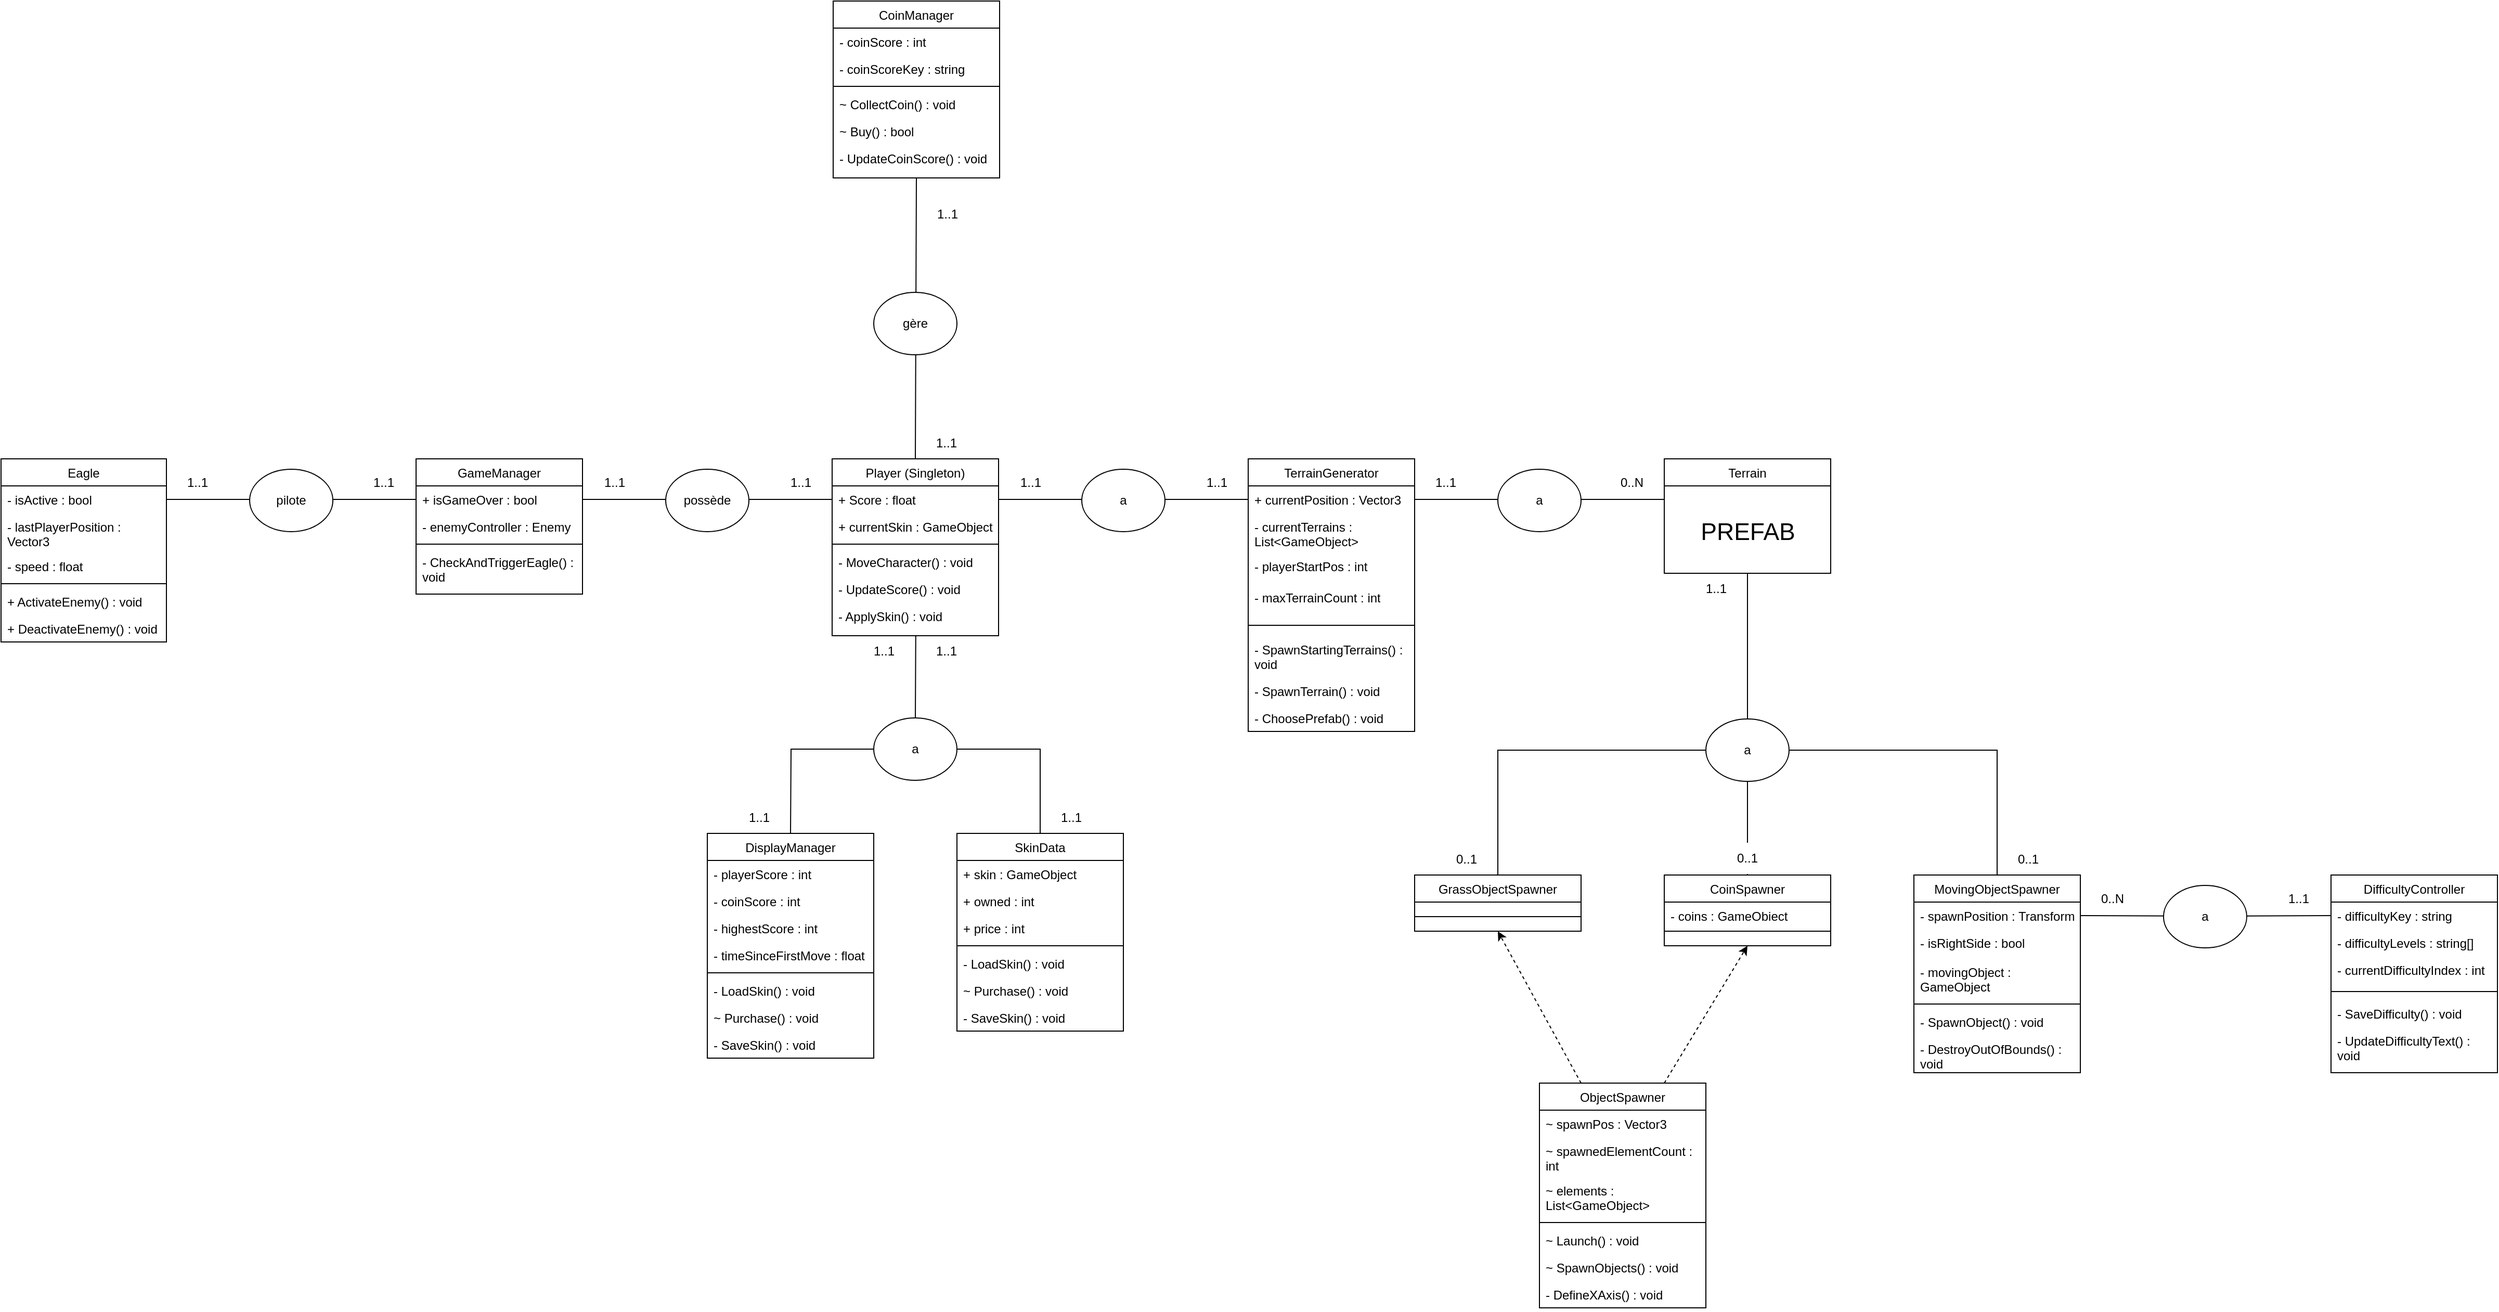 <mxfile version="22.0.3" type="device">
  <diagram id="C5RBs43oDa-KdzZeNtuy" name="Page-1">
    <mxGraphModel dx="1036" dy="1775" grid="1" gridSize="10" guides="1" tooltips="1" connect="1" arrows="1" fold="1" page="1" pageScale="1" pageWidth="827" pageHeight="1169" math="0" shadow="0">
      <root>
        <mxCell id="WIyWlLk6GJQsqaUBKTNV-0" />
        <mxCell id="WIyWlLk6GJQsqaUBKTNV-1" parent="WIyWlLk6GJQsqaUBKTNV-0" />
        <mxCell id="Nd1uS5bIHaKxC9Gl-ecE-171" value="" style="edgeStyle=orthogonalEdgeStyle;rounded=0;orthogonalLoop=1;jettySize=auto;html=1;entryX=0.5;entryY=0;entryDx=0;entryDy=0;endArrow=none;endFill=0;exitX=0.5;exitY=1;exitDx=0;exitDy=0;" parent="WIyWlLk6GJQsqaUBKTNV-1" source="Nd1uS5bIHaKxC9Gl-ecE-29" target="Nd1uS5bIHaKxC9Gl-ecE-170" edge="1">
          <mxGeometry relative="1" as="geometry">
            <mxPoint x="1920" y="640" as="targetPoint" />
            <mxPoint x="1920" y="350" as="sourcePoint" />
          </mxGeometry>
        </mxCell>
        <mxCell id="Nd1uS5bIHaKxC9Gl-ecE-157" style="rounded=0;orthogonalLoop=1;jettySize=auto;html=1;entryX=0.5;entryY=0;entryDx=0;entryDy=0;endArrow=none;endFill=0;exitX=0.5;exitY=1;exitDx=0;exitDy=0;" parent="WIyWlLk6GJQsqaUBKTNV-1" source="Nd1uS5bIHaKxC9Gl-ecE-147" target="Nd1uS5bIHaKxC9Gl-ecE-98" edge="1">
          <mxGeometry relative="1" as="geometry">
            <mxPoint x="1390" y="190" as="targetPoint" />
            <mxPoint x="1390" y="-100" as="sourcePoint" />
          </mxGeometry>
        </mxCell>
        <mxCell id="Nd1uS5bIHaKxC9Gl-ecE-155" style="edgeStyle=orthogonalEdgeStyle;rounded=0;orthogonalLoop=1;jettySize=auto;html=1;entryX=0.5;entryY=0;entryDx=0;entryDy=0;endArrow=none;endFill=0;exitX=0.5;exitY=1;exitDx=0;exitDy=0;" parent="WIyWlLk6GJQsqaUBKTNV-1" source="Nd1uS5bIHaKxC9Gl-ecE-170" target="Nd1uS5bIHaKxC9Gl-ecE-59" edge="1">
          <mxGeometry relative="1" as="geometry">
            <mxPoint x="2000" y="390" as="targetPoint" />
            <mxPoint x="1760" y="390" as="sourcePoint" />
          </mxGeometry>
        </mxCell>
        <mxCell id="Nd1uS5bIHaKxC9Gl-ecE-82" style="edgeStyle=orthogonalEdgeStyle;rounded=0;orthogonalLoop=1;jettySize=auto;html=1;exitX=1;exitY=0.5;exitDx=0;exitDy=0;endArrow=none;endFill=0;entryX=0;entryY=0.5;entryDx=0;entryDy=0;" parent="WIyWlLk6GJQsqaUBKTNV-1" target="Nd1uS5bIHaKxC9Gl-ecE-73" edge="1">
          <mxGeometry relative="1" as="geometry">
            <mxPoint x="2450" y="620" as="targetPoint" />
            <mxPoint x="2240" y="679" as="sourcePoint" />
          </mxGeometry>
        </mxCell>
        <mxCell id="Nd1uS5bIHaKxC9Gl-ecE-78" style="edgeStyle=orthogonalEdgeStyle;rounded=0;orthogonalLoop=1;jettySize=auto;html=1;entryX=0;entryY=0.5;entryDx=0;entryDy=0;endArrow=none;endFill=0;exitX=1;exitY=0.5;exitDx=0;exitDy=0;" parent="WIyWlLk6GJQsqaUBKTNV-1" source="Nd1uS5bIHaKxC9Gl-ecE-99" target="Nd1uS5bIHaKxC9Gl-ecE-20" edge="1">
          <mxGeometry relative="1" as="geometry">
            <mxPoint x="1050" y="289" as="targetPoint" />
            <mxPoint x="1210" y="280" as="sourcePoint" />
          </mxGeometry>
        </mxCell>
        <mxCell id="Nd1uS5bIHaKxC9Gl-ecE-79" style="edgeStyle=orthogonalEdgeStyle;rounded=0;orthogonalLoop=1;jettySize=auto;html=1;entryX=0;entryY=0.5;entryDx=0;entryDy=0;endArrow=none;endFill=0;exitX=1;exitY=0.5;exitDx=0;exitDy=0;" parent="WIyWlLk6GJQsqaUBKTNV-1" source="Nd1uS5bIHaKxC9Gl-ecE-20" edge="1">
          <mxGeometry relative="1" as="geometry">
            <mxPoint x="1840" y="279" as="targetPoint" />
            <mxPoint x="1620" y="300" as="sourcePoint" />
          </mxGeometry>
        </mxCell>
        <mxCell id="Nd1uS5bIHaKxC9Gl-ecE-80" style="edgeStyle=orthogonalEdgeStyle;rounded=0;orthogonalLoop=1;jettySize=auto;html=1;exitX=1;exitY=0.5;exitDx=0;exitDy=0;entryX=0;entryY=0.5;entryDx=0;entryDy=0;endArrow=none;endFill=0;" parent="WIyWlLk6GJQsqaUBKTNV-1" source="Nd1uS5bIHaKxC9Gl-ecE-1" target="G0vOfmYD0CJJuPIL_CwW-48" edge="1">
          <mxGeometry relative="1" as="geometry">
            <mxPoint x="1050" y="289" as="targetPoint" />
            <mxPoint x="810" y="289" as="sourcePoint" />
          </mxGeometry>
        </mxCell>
        <mxCell id="Nd1uS5bIHaKxC9Gl-ecE-77" style="edgeStyle=orthogonalEdgeStyle;rounded=0;orthogonalLoop=1;jettySize=auto;html=1;exitX=1;exitY=0.5;exitDx=0;exitDy=0;endArrow=none;endFill=0;entryX=0;entryY=0.5;entryDx=0;entryDy=0;" parent="WIyWlLk6GJQsqaUBKTNV-1" source="G0vOfmYD0CJJuPIL_CwW-48" target="Nd1uS5bIHaKxC9Gl-ecE-99" edge="1">
          <mxGeometry relative="1" as="geometry">
            <mxPoint x="1020" y="300" as="targetPoint" />
          </mxGeometry>
        </mxCell>
        <mxCell id="G0vOfmYD0CJJuPIL_CwW-93" value="possède" style="ellipse;whiteSpace=wrap;html=1;" parent="WIyWlLk6GJQsqaUBKTNV-1" vertex="1">
          <mxGeometry x="880" y="250" width="80" height="60" as="geometry" />
        </mxCell>
        <mxCell id="G0vOfmYD0CJJuPIL_CwW-47" value="GameManager" style="swimlane;fontStyle=0;align=center;verticalAlign=top;childLayout=stackLayout;horizontal=1;startSize=26;horizontalStack=0;resizeParent=1;resizeLast=0;collapsible=1;marginBottom=0;rounded=0;shadow=0;strokeWidth=1;" parent="WIyWlLk6GJQsqaUBKTNV-1" vertex="1">
          <mxGeometry x="640" y="240" width="160" height="130" as="geometry">
            <mxRectangle x="550" y="140" width="160" height="26" as="alternateBounds" />
          </mxGeometry>
        </mxCell>
        <mxCell id="G0vOfmYD0CJJuPIL_CwW-48" value="+ isGameOver : bool" style="text;align=left;verticalAlign=top;spacingLeft=4;spacingRight=4;overflow=hidden;rotatable=0;points=[[0,0.5],[1,0.5]];portConstraint=eastwest;" parent="G0vOfmYD0CJJuPIL_CwW-47" vertex="1">
          <mxGeometry y="26" width="160" height="26" as="geometry" />
        </mxCell>
        <mxCell id="G0vOfmYD0CJJuPIL_CwW-49" value="- enemyController : Enemy" style="text;align=left;verticalAlign=top;spacingLeft=4;spacingRight=4;overflow=hidden;rotatable=0;points=[[0,0.5],[1,0.5]];portConstraint=eastwest;rounded=0;shadow=0;html=0;" parent="G0vOfmYD0CJJuPIL_CwW-47" vertex="1">
          <mxGeometry y="52" width="160" height="26" as="geometry" />
        </mxCell>
        <mxCell id="G0vOfmYD0CJJuPIL_CwW-53" value="" style="line;html=1;strokeWidth=1;align=left;verticalAlign=middle;spacingTop=-1;spacingLeft=3;spacingRight=3;rotatable=0;labelPosition=right;points=[];portConstraint=eastwest;" parent="G0vOfmYD0CJJuPIL_CwW-47" vertex="1">
          <mxGeometry y="78" width="160" height="8" as="geometry" />
        </mxCell>
        <mxCell id="G0vOfmYD0CJJuPIL_CwW-54" value="- CheckAndTriggerEagle() : void" style="text;align=left;verticalAlign=top;spacingLeft=4;spacingRight=4;overflow=hidden;rotatable=0;points=[[0,0.5],[1,0.5]];portConstraint=eastwest;whiteSpace=wrap;" parent="G0vOfmYD0CJJuPIL_CwW-47" vertex="1">
          <mxGeometry y="86" width="160" height="44" as="geometry" />
        </mxCell>
        <mxCell id="zkfFHV4jXpPFQw0GAbJ--0" value="SkinData" style="swimlane;fontStyle=0;align=center;verticalAlign=top;childLayout=stackLayout;horizontal=1;startSize=26;horizontalStack=0;resizeParent=1;resizeLast=0;collapsible=1;marginBottom=0;rounded=0;shadow=0;strokeWidth=1;" parent="WIyWlLk6GJQsqaUBKTNV-1" vertex="1">
          <mxGeometry x="1160" y="600" width="160" height="190" as="geometry">
            <mxRectangle x="230" y="140" width="160" height="26" as="alternateBounds" />
          </mxGeometry>
        </mxCell>
        <mxCell id="zkfFHV4jXpPFQw0GAbJ--2" value="+ skin : GameObject" style="text;align=left;verticalAlign=top;spacingLeft=4;spacingRight=4;overflow=hidden;rotatable=0;points=[[0,0.5],[1,0.5]];portConstraint=eastwest;rounded=0;shadow=0;html=0;" parent="zkfFHV4jXpPFQw0GAbJ--0" vertex="1">
          <mxGeometry y="26" width="160" height="26" as="geometry" />
        </mxCell>
        <mxCell id="zkfFHV4jXpPFQw0GAbJ--1" value="+ owned : int" style="text;align=left;verticalAlign=top;spacingLeft=4;spacingRight=4;overflow=hidden;rotatable=0;points=[[0,0.5],[1,0.5]];portConstraint=eastwest;" parent="zkfFHV4jXpPFQw0GAbJ--0" vertex="1">
          <mxGeometry y="52" width="160" height="26" as="geometry" />
        </mxCell>
        <mxCell id="Nd1uS5bIHaKxC9Gl-ecE-142" value="+ price : int" style="text;align=left;verticalAlign=top;spacingLeft=4;spacingRight=4;overflow=hidden;rotatable=0;points=[[0,0.5],[1,0.5]];portConstraint=eastwest;" parent="zkfFHV4jXpPFQw0GAbJ--0" vertex="1">
          <mxGeometry y="78" width="160" height="26" as="geometry" />
        </mxCell>
        <mxCell id="zkfFHV4jXpPFQw0GAbJ--4" value="" style="line;html=1;strokeWidth=1;align=left;verticalAlign=middle;spacingTop=-1;spacingLeft=3;spacingRight=3;rotatable=0;labelPosition=right;points=[];portConstraint=eastwest;" parent="zkfFHV4jXpPFQw0GAbJ--0" vertex="1">
          <mxGeometry y="104" width="160" height="8" as="geometry" />
        </mxCell>
        <mxCell id="Nd1uS5bIHaKxC9Gl-ecE-143" value="- LoadSkin() : void" style="text;align=left;verticalAlign=top;spacingLeft=4;spacingRight=4;overflow=hidden;rotatable=0;points=[[0,0.5],[1,0.5]];portConstraint=eastwest;" parent="zkfFHV4jXpPFQw0GAbJ--0" vertex="1">
          <mxGeometry y="112" width="160" height="26" as="geometry" />
        </mxCell>
        <mxCell id="Nd1uS5bIHaKxC9Gl-ecE-144" value="~ Purchase() : void" style="text;align=left;verticalAlign=top;spacingLeft=4;spacingRight=4;overflow=hidden;rotatable=0;points=[[0,0.5],[1,0.5]];portConstraint=eastwest;" parent="zkfFHV4jXpPFQw0GAbJ--0" vertex="1">
          <mxGeometry y="138" width="160" height="26" as="geometry" />
        </mxCell>
        <mxCell id="Nd1uS5bIHaKxC9Gl-ecE-146" value="- SaveSkin() : void" style="text;align=left;verticalAlign=top;spacingLeft=4;spacingRight=4;overflow=hidden;rotatable=0;points=[[0,0.5],[1,0.5]];portConstraint=eastwest;" parent="zkfFHV4jXpPFQw0GAbJ--0" vertex="1">
          <mxGeometry y="164" width="160" height="26" as="geometry" />
        </mxCell>
        <mxCell id="Nd1uS5bIHaKxC9Gl-ecE-0" value="Eagle" style="swimlane;fontStyle=0;align=center;verticalAlign=top;childLayout=stackLayout;horizontal=1;startSize=26;horizontalStack=0;resizeParent=1;resizeLast=0;collapsible=1;marginBottom=0;rounded=0;shadow=0;strokeWidth=1;" parent="WIyWlLk6GJQsqaUBKTNV-1" vertex="1">
          <mxGeometry x="241" y="240" width="159" height="176" as="geometry">
            <mxRectangle x="550" y="140" width="160" height="26" as="alternateBounds" />
          </mxGeometry>
        </mxCell>
        <mxCell id="Nd1uS5bIHaKxC9Gl-ecE-1" value="- isActive : bool" style="text;align=left;verticalAlign=top;spacingLeft=4;spacingRight=4;overflow=hidden;rotatable=0;points=[[0,0.5],[1,0.5]];portConstraint=eastwest;" parent="Nd1uS5bIHaKxC9Gl-ecE-0" vertex="1">
          <mxGeometry y="26" width="159" height="26" as="geometry" />
        </mxCell>
        <mxCell id="Nd1uS5bIHaKxC9Gl-ecE-111" value="- lastPlayerPosition : Vector3" style="text;align=left;verticalAlign=top;spacingLeft=4;spacingRight=4;overflow=hidden;rotatable=0;points=[[0,0.5],[1,0.5]];portConstraint=eastwest;whiteSpace=wrap;" parent="Nd1uS5bIHaKxC9Gl-ecE-0" vertex="1">
          <mxGeometry y="52" width="159" height="38" as="geometry" />
        </mxCell>
        <mxCell id="Nd1uS5bIHaKxC9Gl-ecE-2" value="- speed : float" style="text;align=left;verticalAlign=top;spacingLeft=4;spacingRight=4;overflow=hidden;rotatable=0;points=[[0,0.5],[1,0.5]];portConstraint=eastwest;rounded=0;shadow=0;html=0;" parent="Nd1uS5bIHaKxC9Gl-ecE-0" vertex="1">
          <mxGeometry y="90" width="159" height="26" as="geometry" />
        </mxCell>
        <mxCell id="Nd1uS5bIHaKxC9Gl-ecE-3" value="" style="line;html=1;strokeWidth=1;align=left;verticalAlign=middle;spacingTop=-1;spacingLeft=3;spacingRight=3;rotatable=0;labelPosition=right;points=[];portConstraint=eastwest;" parent="Nd1uS5bIHaKxC9Gl-ecE-0" vertex="1">
          <mxGeometry y="116" width="159" height="8" as="geometry" />
        </mxCell>
        <mxCell id="Nd1uS5bIHaKxC9Gl-ecE-109" value="+ ActivateEnemy() : void" style="text;align=left;verticalAlign=top;spacingLeft=4;spacingRight=4;overflow=hidden;rotatable=0;points=[[0,0.5],[1,0.5]];portConstraint=eastwest;" parent="Nd1uS5bIHaKxC9Gl-ecE-0" vertex="1">
          <mxGeometry y="124" width="159" height="26" as="geometry" />
        </mxCell>
        <mxCell id="Nd1uS5bIHaKxC9Gl-ecE-110" value="+ DeactivateEnemy() : void" style="text;align=left;verticalAlign=top;spacingLeft=4;spacingRight=4;overflow=hidden;rotatable=0;points=[[0,0.5],[1,0.5]];portConstraint=eastwest;" parent="Nd1uS5bIHaKxC9Gl-ecE-0" vertex="1">
          <mxGeometry y="150" width="159" height="26" as="geometry" />
        </mxCell>
        <mxCell id="Nd1uS5bIHaKxC9Gl-ecE-17" value="pilote" style="ellipse;whiteSpace=wrap;html=1;" parent="WIyWlLk6GJQsqaUBKTNV-1" vertex="1">
          <mxGeometry x="480" y="250" width="80" height="60" as="geometry" />
        </mxCell>
        <mxCell id="Nd1uS5bIHaKxC9Gl-ecE-18" value="a" style="ellipse;whiteSpace=wrap;html=1;" parent="WIyWlLk6GJQsqaUBKTNV-1" vertex="1">
          <mxGeometry x="1280" y="250" width="80" height="60" as="geometry" />
        </mxCell>
        <mxCell id="Nd1uS5bIHaKxC9Gl-ecE-19" value="TerrainGenerator" style="swimlane;fontStyle=0;align=center;verticalAlign=top;childLayout=stackLayout;horizontal=1;startSize=26;horizontalStack=0;resizeParent=1;resizeLast=0;collapsible=1;marginBottom=0;rounded=0;shadow=0;strokeWidth=1;" parent="WIyWlLk6GJQsqaUBKTNV-1" vertex="1">
          <mxGeometry x="1440" y="240" width="160" height="262" as="geometry">
            <mxRectangle x="340" y="380" width="170" height="26" as="alternateBounds" />
          </mxGeometry>
        </mxCell>
        <mxCell id="Nd1uS5bIHaKxC9Gl-ecE-20" value="+ currentPosition : Vector3" style="text;align=left;verticalAlign=top;spacingLeft=4;spacingRight=4;overflow=hidden;rotatable=0;points=[[0,0.5],[1,0.5]];portConstraint=eastwest;" parent="Nd1uS5bIHaKxC9Gl-ecE-19" vertex="1">
          <mxGeometry y="26" width="160" height="26" as="geometry" />
        </mxCell>
        <mxCell id="Nd1uS5bIHaKxC9Gl-ecE-112" value="- currentTerrains : List&lt;GameObject&gt;" style="text;align=left;verticalAlign=top;spacingLeft=4;spacingRight=4;overflow=hidden;rotatable=0;points=[[0,0.5],[1,0.5]];portConstraint=eastwest;whiteSpace=wrap;" parent="Nd1uS5bIHaKxC9Gl-ecE-19" vertex="1">
          <mxGeometry y="52" width="160" height="38" as="geometry" />
        </mxCell>
        <mxCell id="Nd1uS5bIHaKxC9Gl-ecE-116" value="- playerStartPos : int" style="text;align=left;verticalAlign=top;spacingLeft=4;spacingRight=4;overflow=hidden;rotatable=0;points=[[0,0.5],[1,0.5]];portConstraint=eastwest;whiteSpace=wrap;" parent="Nd1uS5bIHaKxC9Gl-ecE-19" vertex="1">
          <mxGeometry y="90" width="160" height="30" as="geometry" />
        </mxCell>
        <mxCell id="Nd1uS5bIHaKxC9Gl-ecE-117" value="- maxTerrainCount : int" style="text;align=left;verticalAlign=top;spacingLeft=4;spacingRight=4;overflow=hidden;rotatable=0;points=[[0,0.5],[1,0.5]];portConstraint=eastwest;whiteSpace=wrap;" parent="Nd1uS5bIHaKxC9Gl-ecE-19" vertex="1">
          <mxGeometry y="120" width="160" height="30" as="geometry" />
        </mxCell>
        <mxCell id="Nd1uS5bIHaKxC9Gl-ecE-21" value="" style="line;html=1;strokeWidth=1;align=left;verticalAlign=middle;spacingTop=-1;spacingLeft=3;spacingRight=3;rotatable=0;labelPosition=right;points=[];portConstraint=eastwest;" parent="Nd1uS5bIHaKxC9Gl-ecE-19" vertex="1">
          <mxGeometry y="150" width="160" height="20" as="geometry" />
        </mxCell>
        <mxCell id="Nd1uS5bIHaKxC9Gl-ecE-115" value="- SpawnStartingTerrains() : void" style="text;align=left;verticalAlign=top;spacingLeft=4;spacingRight=4;overflow=hidden;rotatable=0;points=[[0,0.5],[1,0.5]];portConstraint=eastwest;whiteSpace=wrap;" parent="Nd1uS5bIHaKxC9Gl-ecE-19" vertex="1">
          <mxGeometry y="170" width="160" height="40" as="geometry" />
        </mxCell>
        <mxCell id="Nd1uS5bIHaKxC9Gl-ecE-118" value="- SpawnTerrain() : void" style="text;align=left;verticalAlign=top;spacingLeft=4;spacingRight=4;overflow=hidden;rotatable=0;points=[[0,0.5],[1,0.5]];portConstraint=eastwest;" parent="Nd1uS5bIHaKxC9Gl-ecE-19" vertex="1">
          <mxGeometry y="210" width="160" height="26" as="geometry" />
        </mxCell>
        <mxCell id="Nd1uS5bIHaKxC9Gl-ecE-119" value="- ChoosePrefab() : void" style="text;align=left;verticalAlign=top;spacingLeft=4;spacingRight=4;overflow=hidden;rotatable=0;points=[[0,0.5],[1,0.5]];portConstraint=eastwest;" parent="Nd1uS5bIHaKxC9Gl-ecE-19" vertex="1">
          <mxGeometry y="236" width="160" height="26" as="geometry" />
        </mxCell>
        <mxCell id="Nd1uS5bIHaKxC9Gl-ecE-23" value="a" style="ellipse;whiteSpace=wrap;html=1;" parent="WIyWlLk6GJQsqaUBKTNV-1" vertex="1">
          <mxGeometry x="1680" y="250" width="80" height="60" as="geometry" />
        </mxCell>
        <mxCell id="Nd1uS5bIHaKxC9Gl-ecE-28" value="a" style="ellipse;whiteSpace=wrap;html=1;" parent="WIyWlLk6GJQsqaUBKTNV-1" vertex="1">
          <mxGeometry x="1080" y="489" width="80" height="60" as="geometry" />
        </mxCell>
        <mxCell id="Nd1uS5bIHaKxC9Gl-ecE-29" value="Terrain" style="swimlane;fontStyle=0;align=center;verticalAlign=top;childLayout=stackLayout;horizontal=1;startSize=26;horizontalStack=0;resizeParent=1;resizeLast=0;collapsible=1;marginBottom=0;rounded=0;shadow=0;strokeWidth=1;" parent="WIyWlLk6GJQsqaUBKTNV-1" vertex="1">
          <mxGeometry x="1840" y="240" width="160" height="110" as="geometry">
            <mxRectangle x="340" y="380" width="170" height="26" as="alternateBounds" />
          </mxGeometry>
        </mxCell>
        <mxCell id="Nd1uS5bIHaKxC9Gl-ecE-51" value="GrassObjectSpawner" style="swimlane;fontStyle=0;align=center;verticalAlign=top;childLayout=stackLayout;horizontal=1;startSize=26;horizontalStack=0;resizeParent=1;resizeLast=0;collapsible=1;marginBottom=0;rounded=0;shadow=0;strokeWidth=1;" parent="WIyWlLk6GJQsqaUBKTNV-1" vertex="1">
          <mxGeometry x="1600" y="640" width="160" height="54" as="geometry">
            <mxRectangle x="340" y="380" width="170" height="26" as="alternateBounds" />
          </mxGeometry>
        </mxCell>
        <mxCell id="Nd1uS5bIHaKxC9Gl-ecE-53" value="" style="line;html=1;strokeWidth=1;align=left;verticalAlign=middle;spacingTop=-1;spacingLeft=3;spacingRight=3;rotatable=0;labelPosition=right;points=[];portConstraint=eastwest;" parent="Nd1uS5bIHaKxC9Gl-ecE-51" vertex="1">
          <mxGeometry y="26" width="160" height="28" as="geometry" />
        </mxCell>
        <mxCell id="Nd1uS5bIHaKxC9Gl-ecE-59" value="CoinSpawner" style="swimlane;fontStyle=0;align=center;verticalAlign=top;childLayout=stackLayout;horizontal=1;startSize=26;horizontalStack=0;resizeParent=1;resizeLast=0;collapsible=1;marginBottom=0;rounded=0;shadow=0;strokeWidth=1;" parent="WIyWlLk6GJQsqaUBKTNV-1" vertex="1">
          <mxGeometry x="1840" y="640" width="160" height="68" as="geometry">
            <mxRectangle x="340" y="380" width="170" height="26" as="alternateBounds" />
          </mxGeometry>
        </mxCell>
        <mxCell id="Nd1uS5bIHaKxC9Gl-ecE-60" value="- coins : GameObject" style="text;align=left;verticalAlign=top;spacingLeft=4;spacingRight=4;overflow=hidden;rotatable=0;points=[[0,0.5],[1,0.5]];portConstraint=eastwest;" parent="Nd1uS5bIHaKxC9Gl-ecE-59" vertex="1">
          <mxGeometry y="26" width="160" height="14" as="geometry" />
        </mxCell>
        <mxCell id="Nd1uS5bIHaKxC9Gl-ecE-61" value="" style="line;html=1;strokeWidth=1;align=left;verticalAlign=middle;spacingTop=-1;spacingLeft=3;spacingRight=3;rotatable=0;labelPosition=right;points=[];portConstraint=eastwest;" parent="Nd1uS5bIHaKxC9Gl-ecE-59" vertex="1">
          <mxGeometry y="40" width="160" height="28" as="geometry" />
        </mxCell>
        <mxCell id="Nd1uS5bIHaKxC9Gl-ecE-63" value="a" style="ellipse;whiteSpace=wrap;html=1;" parent="WIyWlLk6GJQsqaUBKTNV-1" vertex="1">
          <mxGeometry x="1880" y="490" width="80" height="60" as="geometry" />
        </mxCell>
        <mxCell id="Nd1uS5bIHaKxC9Gl-ecE-96" style="rounded=0;orthogonalLoop=1;jettySize=auto;html=1;exitX=0.25;exitY=0;exitDx=0;exitDy=0;entryX=0.5;entryY=1;entryDx=0;entryDy=0;dashed=1;" parent="WIyWlLk6GJQsqaUBKTNV-1" target="Nd1uS5bIHaKxC9Gl-ecE-51" edge="1">
          <mxGeometry relative="1" as="geometry">
            <mxPoint x="1680.32" y="724.45" as="targetPoint" />
            <mxPoint x="1760" y="840" as="sourcePoint" />
          </mxGeometry>
        </mxCell>
        <mxCell id="Nd1uS5bIHaKxC9Gl-ecE-72" value="DifficultyController" style="swimlane;fontStyle=0;align=center;verticalAlign=top;childLayout=stackLayout;horizontal=1;startSize=26;horizontalStack=0;resizeParent=1;resizeLast=0;collapsible=1;marginBottom=0;rounded=0;shadow=0;strokeWidth=1;" parent="WIyWlLk6GJQsqaUBKTNV-1" vertex="1">
          <mxGeometry x="2481" y="640" width="160" height="190" as="geometry">
            <mxRectangle x="340" y="380" width="170" height="26" as="alternateBounds" />
          </mxGeometry>
        </mxCell>
        <mxCell id="Nd1uS5bIHaKxC9Gl-ecE-73" value="- difficultyKey : string" style="text;align=left;verticalAlign=top;spacingLeft=4;spacingRight=4;overflow=hidden;rotatable=0;points=[[0,0.5],[1,0.5]];portConstraint=eastwest;" parent="Nd1uS5bIHaKxC9Gl-ecE-72" vertex="1">
          <mxGeometry y="26" width="160" height="26" as="geometry" />
        </mxCell>
        <mxCell id="Nd1uS5bIHaKxC9Gl-ecE-138" value="- difficultyLevels : string[]" style="text;align=left;verticalAlign=top;spacingLeft=4;spacingRight=4;overflow=hidden;rotatable=0;points=[[0,0.5],[1,0.5]];portConstraint=eastwest;" parent="Nd1uS5bIHaKxC9Gl-ecE-72" vertex="1">
          <mxGeometry y="52" width="160" height="26" as="geometry" />
        </mxCell>
        <mxCell id="Nd1uS5bIHaKxC9Gl-ecE-139" value="- currentDifficultyIndex : int" style="text;align=left;verticalAlign=top;spacingLeft=4;spacingRight=4;overflow=hidden;rotatable=0;points=[[0,0.5],[1,0.5]];portConstraint=eastwest;" parent="Nd1uS5bIHaKxC9Gl-ecE-72" vertex="1">
          <mxGeometry y="78" width="160" height="26" as="geometry" />
        </mxCell>
        <mxCell id="Nd1uS5bIHaKxC9Gl-ecE-74" value="" style="line;html=1;strokeWidth=1;align=left;verticalAlign=middle;spacingTop=-1;spacingLeft=3;spacingRight=3;rotatable=0;labelPosition=right;points=[];portConstraint=eastwest;" parent="Nd1uS5bIHaKxC9Gl-ecE-72" vertex="1">
          <mxGeometry y="104" width="160" height="16" as="geometry" />
        </mxCell>
        <mxCell id="Nd1uS5bIHaKxC9Gl-ecE-140" value="- SaveDifficulty() : void" style="text;align=left;verticalAlign=top;spacingLeft=4;spacingRight=4;overflow=hidden;rotatable=0;points=[[0,0.5],[1,0.5]];portConstraint=eastwest;" parent="Nd1uS5bIHaKxC9Gl-ecE-72" vertex="1">
          <mxGeometry y="120" width="160" height="26" as="geometry" />
        </mxCell>
        <mxCell id="Nd1uS5bIHaKxC9Gl-ecE-141" value="- UpdateDifficultyText() : void" style="text;align=left;verticalAlign=top;spacingLeft=4;spacingRight=4;overflow=hidden;rotatable=0;points=[[0,0.5],[1,0.5]];portConstraint=eastwest;whiteSpace=wrap;" parent="Nd1uS5bIHaKxC9Gl-ecE-72" vertex="1">
          <mxGeometry y="146" width="160" height="32" as="geometry" />
        </mxCell>
        <mxCell id="Nd1uS5bIHaKxC9Gl-ecE-76" value="a" style="ellipse;whiteSpace=wrap;html=1;" parent="WIyWlLk6GJQsqaUBKTNV-1" vertex="1">
          <mxGeometry x="2320" y="650" width="80" height="60" as="geometry" />
        </mxCell>
        <mxCell id="Nd1uS5bIHaKxC9Gl-ecE-84" value="1..1" style="text;html=1;strokeColor=none;fillColor=none;align=center;verticalAlign=middle;whiteSpace=wrap;rounded=0;" parent="WIyWlLk6GJQsqaUBKTNV-1" vertex="1">
          <mxGeometry x="579" y="248" width="60" height="30" as="geometry" />
        </mxCell>
        <mxCell id="Nd1uS5bIHaKxC9Gl-ecE-85" value="1..1" style="text;html=1;strokeColor=none;fillColor=none;align=center;verticalAlign=middle;whiteSpace=wrap;rounded=0;" parent="WIyWlLk6GJQsqaUBKTNV-1" vertex="1">
          <mxGeometry x="400" y="248" width="60" height="30" as="geometry" />
        </mxCell>
        <mxCell id="Nd1uS5bIHaKxC9Gl-ecE-86" value="" style="group" parent="WIyWlLk6GJQsqaUBKTNV-1" vertex="1" connectable="0">
          <mxGeometry x="801" y="248" width="239" height="30" as="geometry" />
        </mxCell>
        <mxCell id="G0vOfmYD0CJJuPIL_CwW-114" value="1..1" style="text;html=1;strokeColor=none;fillColor=none;align=center;verticalAlign=middle;whiteSpace=wrap;rounded=0;" parent="Nd1uS5bIHaKxC9Gl-ecE-86" vertex="1">
          <mxGeometry x="179" width="60" height="30" as="geometry" />
        </mxCell>
        <mxCell id="Nd1uS5bIHaKxC9Gl-ecE-83" value="1..1" style="text;html=1;strokeColor=none;fillColor=none;align=center;verticalAlign=middle;whiteSpace=wrap;rounded=0;" parent="Nd1uS5bIHaKxC9Gl-ecE-86" vertex="1">
          <mxGeometry width="60" height="30" as="geometry" />
        </mxCell>
        <mxCell id="Nd1uS5bIHaKxC9Gl-ecE-90" value="" style="group" parent="WIyWlLk6GJQsqaUBKTNV-1" vertex="1" connectable="0">
          <mxGeometry x="1201" y="248" width="239" height="30" as="geometry" />
        </mxCell>
        <mxCell id="Nd1uS5bIHaKxC9Gl-ecE-91" value="1..1" style="text;html=1;strokeColor=none;fillColor=none;align=center;verticalAlign=middle;whiteSpace=wrap;rounded=0;" parent="Nd1uS5bIHaKxC9Gl-ecE-90" vertex="1">
          <mxGeometry x="179" width="60" height="30" as="geometry" />
        </mxCell>
        <mxCell id="Nd1uS5bIHaKxC9Gl-ecE-92" value="1..1" style="text;html=1;strokeColor=none;fillColor=none;align=center;verticalAlign=middle;whiteSpace=wrap;rounded=0;" parent="Nd1uS5bIHaKxC9Gl-ecE-90" vertex="1">
          <mxGeometry width="60" height="30" as="geometry" />
        </mxCell>
        <mxCell id="Nd1uS5bIHaKxC9Gl-ecE-97" style="rounded=0;orthogonalLoop=1;jettySize=auto;html=1;exitX=0.75;exitY=0;exitDx=0;exitDy=0;entryX=0.5;entryY=1;entryDx=0;entryDy=0;dashed=1;" parent="WIyWlLk6GJQsqaUBKTNV-1" target="Nd1uS5bIHaKxC9Gl-ecE-59" edge="1">
          <mxGeometry relative="1" as="geometry">
            <mxPoint x="1920.32" y="737.97" as="targetPoint" />
            <mxPoint x="1840" y="840" as="sourcePoint" />
          </mxGeometry>
        </mxCell>
        <mxCell id="Nd1uS5bIHaKxC9Gl-ecE-98" value="Player (Singleton)" style="swimlane;fontStyle=0;align=center;verticalAlign=top;childLayout=stackLayout;horizontal=1;startSize=26;horizontalStack=0;resizeParent=1;resizeLast=0;collapsible=1;marginBottom=0;rounded=0;shadow=0;strokeWidth=1;" parent="WIyWlLk6GJQsqaUBKTNV-1" vertex="1">
          <mxGeometry x="1040" y="240" width="160" height="170" as="geometry">
            <mxRectangle x="550" y="140" width="160" height="26" as="alternateBounds" />
          </mxGeometry>
        </mxCell>
        <mxCell id="Nd1uS5bIHaKxC9Gl-ecE-99" value="+ Score : float" style="text;align=left;verticalAlign=top;spacingLeft=4;spacingRight=4;overflow=hidden;rotatable=0;points=[[0,0.5],[1,0.5]];portConstraint=eastwest;" parent="Nd1uS5bIHaKxC9Gl-ecE-98" vertex="1">
          <mxGeometry y="26" width="160" height="26" as="geometry" />
        </mxCell>
        <mxCell id="Nd1uS5bIHaKxC9Gl-ecE-100" value="+ currentSkin : GameObject" style="text;align=left;verticalAlign=top;spacingLeft=4;spacingRight=4;overflow=hidden;rotatable=0;points=[[0,0.5],[1,0.5]];portConstraint=eastwest;rounded=0;shadow=0;html=0;" parent="Nd1uS5bIHaKxC9Gl-ecE-98" vertex="1">
          <mxGeometry y="52" width="160" height="26" as="geometry" />
        </mxCell>
        <mxCell id="Nd1uS5bIHaKxC9Gl-ecE-102" value="" style="line;html=1;strokeWidth=1;align=left;verticalAlign=middle;spacingTop=-1;spacingLeft=3;spacingRight=3;rotatable=0;labelPosition=right;points=[];portConstraint=eastwest;" parent="Nd1uS5bIHaKxC9Gl-ecE-98" vertex="1">
          <mxGeometry y="78" width="160" height="8" as="geometry" />
        </mxCell>
        <mxCell id="Nd1uS5bIHaKxC9Gl-ecE-103" value="- MoveCharacter() : void" style="text;align=left;verticalAlign=top;spacingLeft=4;spacingRight=4;overflow=hidden;rotatable=0;points=[[0,0.5],[1,0.5]];portConstraint=eastwest;" parent="Nd1uS5bIHaKxC9Gl-ecE-98" vertex="1">
          <mxGeometry y="86" width="160" height="26" as="geometry" />
        </mxCell>
        <mxCell id="Nd1uS5bIHaKxC9Gl-ecE-104" value="- UpdateScore() : void" style="text;align=left;verticalAlign=top;spacingLeft=4;spacingRight=4;overflow=hidden;rotatable=0;points=[[0,0.5],[1,0.5]];portConstraint=eastwest;" parent="Nd1uS5bIHaKxC9Gl-ecE-98" vertex="1">
          <mxGeometry y="112" width="160" height="26" as="geometry" />
        </mxCell>
        <mxCell id="Nd1uS5bIHaKxC9Gl-ecE-105" value="- ApplySkin() : void" style="text;align=left;verticalAlign=top;spacingLeft=4;spacingRight=4;overflow=hidden;rotatable=0;points=[[0,0.5],[1,0.5]];portConstraint=eastwest;" parent="Nd1uS5bIHaKxC9Gl-ecE-98" vertex="1">
          <mxGeometry y="138" width="160" height="26" as="geometry" />
        </mxCell>
        <mxCell id="Nd1uS5bIHaKxC9Gl-ecE-120" value="PREFAB" style="text;html=1;align=center;verticalAlign=middle;resizable=0;points=[];autosize=1;strokeColor=none;fillColor=none;fontSize=23;" parent="WIyWlLk6GJQsqaUBKTNV-1" vertex="1">
          <mxGeometry x="1865" y="290" width="110" height="40" as="geometry" />
        </mxCell>
        <mxCell id="Nd1uS5bIHaKxC9Gl-ecE-122" value="ObjectSpawner" style="swimlane;fontStyle=0;align=center;verticalAlign=top;childLayout=stackLayout;horizontal=1;startSize=26;horizontalStack=0;resizeParent=1;resizeLast=0;collapsible=1;marginBottom=0;rounded=0;shadow=0;strokeWidth=1;" parent="WIyWlLk6GJQsqaUBKTNV-1" vertex="1">
          <mxGeometry x="1720" y="840" width="160" height="216" as="geometry">
            <mxRectangle x="550" y="140" width="160" height="26" as="alternateBounds" />
          </mxGeometry>
        </mxCell>
        <mxCell id="Nd1uS5bIHaKxC9Gl-ecE-123" value="~ spawnPos : Vector3" style="text;align=left;verticalAlign=top;spacingLeft=4;spacingRight=4;overflow=hidden;rotatable=0;points=[[0,0.5],[1,0.5]];portConstraint=eastwest;" parent="Nd1uS5bIHaKxC9Gl-ecE-122" vertex="1">
          <mxGeometry y="26" width="160" height="26" as="geometry" />
        </mxCell>
        <mxCell id="Nd1uS5bIHaKxC9Gl-ecE-124" value="~ spawnedElementCount : int" style="text;align=left;verticalAlign=top;spacingLeft=4;spacingRight=4;overflow=hidden;rotatable=0;points=[[0,0.5],[1,0.5]];portConstraint=eastwest;rounded=0;shadow=0;html=0;whiteSpace=wrap;" parent="Nd1uS5bIHaKxC9Gl-ecE-122" vertex="1">
          <mxGeometry y="52" width="160" height="38" as="geometry" />
        </mxCell>
        <mxCell id="Nd1uS5bIHaKxC9Gl-ecE-129" value="~ elements : List&lt;GameObject&gt;" style="text;align=left;verticalAlign=top;spacingLeft=4;spacingRight=4;overflow=hidden;rotatable=0;points=[[0,0.5],[1,0.5]];portConstraint=eastwest;rounded=0;shadow=0;html=0;whiteSpace=wrap;" parent="Nd1uS5bIHaKxC9Gl-ecE-122" vertex="1">
          <mxGeometry y="90" width="160" height="40" as="geometry" />
        </mxCell>
        <mxCell id="Nd1uS5bIHaKxC9Gl-ecE-125" value="" style="line;html=1;strokeWidth=1;align=left;verticalAlign=middle;spacingTop=-1;spacingLeft=3;spacingRight=3;rotatable=0;labelPosition=right;points=[];portConstraint=eastwest;" parent="Nd1uS5bIHaKxC9Gl-ecE-122" vertex="1">
          <mxGeometry y="130" width="160" height="8" as="geometry" />
        </mxCell>
        <mxCell id="Nd1uS5bIHaKxC9Gl-ecE-126" value="~ Launch() : void" style="text;align=left;verticalAlign=top;spacingLeft=4;spacingRight=4;overflow=hidden;rotatable=0;points=[[0,0.5],[1,0.5]];portConstraint=eastwest;" parent="Nd1uS5bIHaKxC9Gl-ecE-122" vertex="1">
          <mxGeometry y="138" width="160" height="26" as="geometry" />
        </mxCell>
        <mxCell id="Nd1uS5bIHaKxC9Gl-ecE-127" value="~ SpawnObjects() : void" style="text;align=left;verticalAlign=top;spacingLeft=4;spacingRight=4;overflow=hidden;rotatable=0;points=[[0,0.5],[1,0.5]];portConstraint=eastwest;" parent="Nd1uS5bIHaKxC9Gl-ecE-122" vertex="1">
          <mxGeometry y="164" width="160" height="26" as="geometry" />
        </mxCell>
        <mxCell id="Nd1uS5bIHaKxC9Gl-ecE-128" value="- DefineXAxis() : void" style="text;align=left;verticalAlign=top;spacingLeft=4;spacingRight=4;overflow=hidden;rotatable=0;points=[[0,0.5],[1,0.5]];portConstraint=eastwest;" parent="Nd1uS5bIHaKxC9Gl-ecE-122" vertex="1">
          <mxGeometry y="190" width="160" height="26" as="geometry" />
        </mxCell>
        <mxCell id="Nd1uS5bIHaKxC9Gl-ecE-130" value="MovingObjectSpawner" style="swimlane;fontStyle=0;align=center;verticalAlign=top;childLayout=stackLayout;horizontal=1;startSize=26;horizontalStack=0;resizeParent=1;resizeLast=0;collapsible=1;marginBottom=0;rounded=0;shadow=0;strokeWidth=1;" parent="WIyWlLk6GJQsqaUBKTNV-1" vertex="1">
          <mxGeometry x="2080" y="640" width="160" height="190" as="geometry">
            <mxRectangle x="550" y="140" width="160" height="26" as="alternateBounds" />
          </mxGeometry>
        </mxCell>
        <mxCell id="Nd1uS5bIHaKxC9Gl-ecE-131" value="- spawnPosition : Transform" style="text;align=left;verticalAlign=top;spacingLeft=4;spacingRight=4;overflow=hidden;rotatable=0;points=[[0,0.5],[1,0.5]];portConstraint=eastwest;" parent="Nd1uS5bIHaKxC9Gl-ecE-130" vertex="1">
          <mxGeometry y="26" width="160" height="26" as="geometry" />
        </mxCell>
        <mxCell id="Nd1uS5bIHaKxC9Gl-ecE-132" value="- isRightSide : bool" style="text;align=left;verticalAlign=top;spacingLeft=4;spacingRight=4;overflow=hidden;rotatable=0;points=[[0,0.5],[1,0.5]];portConstraint=eastwest;rounded=0;shadow=0;html=0;whiteSpace=wrap;" parent="Nd1uS5bIHaKxC9Gl-ecE-130" vertex="1">
          <mxGeometry y="52" width="160" height="28" as="geometry" />
        </mxCell>
        <mxCell id="Nd1uS5bIHaKxC9Gl-ecE-133" value="- movingObject : GameObject" style="text;align=left;verticalAlign=top;spacingLeft=4;spacingRight=4;overflow=hidden;rotatable=0;points=[[0,0.5],[1,0.5]];portConstraint=eastwest;rounded=0;shadow=0;html=0;whiteSpace=wrap;" parent="Nd1uS5bIHaKxC9Gl-ecE-130" vertex="1">
          <mxGeometry y="80" width="160" height="40" as="geometry" />
        </mxCell>
        <mxCell id="Nd1uS5bIHaKxC9Gl-ecE-134" value="" style="line;html=1;strokeWidth=1;align=left;verticalAlign=middle;spacingTop=-1;spacingLeft=3;spacingRight=3;rotatable=0;labelPosition=right;points=[];portConstraint=eastwest;" parent="Nd1uS5bIHaKxC9Gl-ecE-130" vertex="1">
          <mxGeometry y="120" width="160" height="8" as="geometry" />
        </mxCell>
        <mxCell id="Nd1uS5bIHaKxC9Gl-ecE-135" value="- SpawnObject() : void" style="text;align=left;verticalAlign=top;spacingLeft=4;spacingRight=4;overflow=hidden;rotatable=0;points=[[0,0.5],[1,0.5]];portConstraint=eastwest;" parent="Nd1uS5bIHaKxC9Gl-ecE-130" vertex="1">
          <mxGeometry y="128" width="160" height="26" as="geometry" />
        </mxCell>
        <mxCell id="Nd1uS5bIHaKxC9Gl-ecE-136" value="- DestroyOutOfBounds() : void" style="text;align=left;verticalAlign=top;spacingLeft=4;spacingRight=4;overflow=hidden;rotatable=0;points=[[0,0.5],[1,0.5]];portConstraint=eastwest;whiteSpace=wrap;" parent="Nd1uS5bIHaKxC9Gl-ecE-130" vertex="1">
          <mxGeometry y="154" width="160" height="36" as="geometry" />
        </mxCell>
        <mxCell id="Nd1uS5bIHaKxC9Gl-ecE-147" value="CoinManager" style="swimlane;fontStyle=0;align=center;verticalAlign=top;childLayout=stackLayout;horizontal=1;startSize=26;horizontalStack=0;resizeParent=1;resizeLast=0;collapsible=1;marginBottom=0;rounded=0;shadow=0;strokeWidth=1;" parent="WIyWlLk6GJQsqaUBKTNV-1" vertex="1">
          <mxGeometry x="1041" y="-200" width="160" height="170" as="geometry">
            <mxRectangle x="550" y="140" width="160" height="26" as="alternateBounds" />
          </mxGeometry>
        </mxCell>
        <mxCell id="Nd1uS5bIHaKxC9Gl-ecE-148" value="- coinScore : int" style="text;align=left;verticalAlign=top;spacingLeft=4;spacingRight=4;overflow=hidden;rotatable=0;points=[[0,0.5],[1,0.5]];portConstraint=eastwest;" parent="Nd1uS5bIHaKxC9Gl-ecE-147" vertex="1">
          <mxGeometry y="26" width="160" height="26" as="geometry" />
        </mxCell>
        <mxCell id="Nd1uS5bIHaKxC9Gl-ecE-149" value="- coinScoreKey : string" style="text;align=left;verticalAlign=top;spacingLeft=4;spacingRight=4;overflow=hidden;rotatable=0;points=[[0,0.5],[1,0.5]];portConstraint=eastwest;rounded=0;shadow=0;html=0;" parent="Nd1uS5bIHaKxC9Gl-ecE-147" vertex="1">
          <mxGeometry y="52" width="160" height="26" as="geometry" />
        </mxCell>
        <mxCell id="Nd1uS5bIHaKxC9Gl-ecE-150" value="" style="line;html=1;strokeWidth=1;align=left;verticalAlign=middle;spacingTop=-1;spacingLeft=3;spacingRight=3;rotatable=0;labelPosition=right;points=[];portConstraint=eastwest;" parent="Nd1uS5bIHaKxC9Gl-ecE-147" vertex="1">
          <mxGeometry y="78" width="160" height="8" as="geometry" />
        </mxCell>
        <mxCell id="Nd1uS5bIHaKxC9Gl-ecE-152" value="~ CollectCoin() : void" style="text;align=left;verticalAlign=top;spacingLeft=4;spacingRight=4;overflow=hidden;rotatable=0;points=[[0,0.5],[1,0.5]];portConstraint=eastwest;" parent="Nd1uS5bIHaKxC9Gl-ecE-147" vertex="1">
          <mxGeometry y="86" width="160" height="26" as="geometry" />
        </mxCell>
        <mxCell id="Nd1uS5bIHaKxC9Gl-ecE-151" value="~ Buy() : bool" style="text;align=left;verticalAlign=top;spacingLeft=4;spacingRight=4;overflow=hidden;rotatable=0;points=[[0,0.5],[1,0.5]];portConstraint=eastwest;" parent="Nd1uS5bIHaKxC9Gl-ecE-147" vertex="1">
          <mxGeometry y="112" width="160" height="26" as="geometry" />
        </mxCell>
        <mxCell id="Nd1uS5bIHaKxC9Gl-ecE-153" value="- UpdateCoinScore() : void" style="text;align=left;verticalAlign=top;spacingLeft=4;spacingRight=4;overflow=hidden;rotatable=0;points=[[0,0.5],[1,0.5]];portConstraint=eastwest;" parent="Nd1uS5bIHaKxC9Gl-ecE-147" vertex="1">
          <mxGeometry y="138" width="160" height="26" as="geometry" />
        </mxCell>
        <mxCell id="Nd1uS5bIHaKxC9Gl-ecE-154" value="gère" style="ellipse;whiteSpace=wrap;html=1;" parent="WIyWlLk6GJQsqaUBKTNV-1" vertex="1">
          <mxGeometry x="1080" y="80" width="80" height="60" as="geometry" />
        </mxCell>
        <mxCell id="Nd1uS5bIHaKxC9Gl-ecE-93" value="" style="group" parent="WIyWlLk6GJQsqaUBKTNV-1" vertex="1" connectable="0">
          <mxGeometry x="1600" y="248" width="239" height="30" as="geometry" />
        </mxCell>
        <mxCell id="Nd1uS5bIHaKxC9Gl-ecE-94" value="0..N" style="text;html=1;strokeColor=none;fillColor=none;align=center;verticalAlign=middle;whiteSpace=wrap;rounded=0;" parent="Nd1uS5bIHaKxC9Gl-ecE-93" vertex="1">
          <mxGeometry x="179" width="60" height="30" as="geometry" />
        </mxCell>
        <mxCell id="Nd1uS5bIHaKxC9Gl-ecE-95" value="1..1" style="text;html=1;strokeColor=none;fillColor=none;align=center;verticalAlign=middle;whiteSpace=wrap;rounded=0;" parent="Nd1uS5bIHaKxC9Gl-ecE-93" vertex="1">
          <mxGeometry width="60" height="30" as="geometry" />
        </mxCell>
        <mxCell id="Nd1uS5bIHaKxC9Gl-ecE-156" style="edgeStyle=orthogonalEdgeStyle;rounded=0;orthogonalLoop=1;jettySize=auto;html=1;entryX=0.5;entryY=0;entryDx=0;entryDy=0;endArrow=none;endFill=0;exitX=1;exitY=0.5;exitDx=0;exitDy=0;" parent="WIyWlLk6GJQsqaUBKTNV-1" source="Nd1uS5bIHaKxC9Gl-ecE-63" target="Nd1uS5bIHaKxC9Gl-ecE-130" edge="1">
          <mxGeometry relative="1" as="geometry">
            <mxPoint x="1930" y="650" as="targetPoint" />
            <mxPoint x="1930" y="400" as="sourcePoint" />
          </mxGeometry>
        </mxCell>
        <mxCell id="Nd1uS5bIHaKxC9Gl-ecE-158" style="rounded=0;orthogonalLoop=1;jettySize=auto;html=1;entryX=0.5;entryY=0;entryDx=0;entryDy=0;endArrow=none;endFill=0;exitX=0.5;exitY=1;exitDx=0;exitDy=0;" parent="WIyWlLk6GJQsqaUBKTNV-1" target="Nd1uS5bIHaKxC9Gl-ecE-28" edge="1">
          <mxGeometry relative="1" as="geometry">
            <mxPoint x="1119.38" y="660" as="targetPoint" />
            <mxPoint x="1120.38" y="410" as="sourcePoint" />
          </mxGeometry>
        </mxCell>
        <mxCell id="Nd1uS5bIHaKxC9Gl-ecE-159" style="rounded=0;orthogonalLoop=1;jettySize=auto;html=1;entryX=0.5;entryY=0;entryDx=0;entryDy=0;endArrow=none;endFill=0;exitX=0;exitY=0.5;exitDx=0;exitDy=0;edgeStyle=orthogonalEdgeStyle;" parent="WIyWlLk6GJQsqaUBKTNV-1" source="Nd1uS5bIHaKxC9Gl-ecE-28" edge="1">
          <mxGeometry relative="1" as="geometry">
            <mxPoint x="1000" y="600" as="targetPoint" />
            <mxPoint x="980.38" y="480.5" as="sourcePoint" />
          </mxGeometry>
        </mxCell>
        <mxCell id="Nd1uS5bIHaKxC9Gl-ecE-160" style="rounded=0;orthogonalLoop=1;jettySize=auto;html=1;entryX=0.5;entryY=0;entryDx=0;entryDy=0;endArrow=none;endFill=0;exitX=1;exitY=0.5;exitDx=0;exitDy=0;edgeStyle=orthogonalEdgeStyle;" parent="WIyWlLk6GJQsqaUBKTNV-1" source="Nd1uS5bIHaKxC9Gl-ecE-28" target="zkfFHV4jXpPFQw0GAbJ--0" edge="1">
          <mxGeometry relative="1" as="geometry">
            <mxPoint x="1010" y="610" as="targetPoint" />
            <mxPoint x="1090" y="529" as="sourcePoint" />
          </mxGeometry>
        </mxCell>
        <mxCell id="Nd1uS5bIHaKxC9Gl-ecE-161" value="" style="group" parent="WIyWlLk6GJQsqaUBKTNV-1" vertex="1" connectable="0">
          <mxGeometry x="2241" y="648" width="239" height="30" as="geometry" />
        </mxCell>
        <mxCell id="Nd1uS5bIHaKxC9Gl-ecE-162" value="1..1" style="text;html=1;strokeColor=none;fillColor=none;align=center;verticalAlign=middle;whiteSpace=wrap;rounded=0;" parent="Nd1uS5bIHaKxC9Gl-ecE-161" vertex="1">
          <mxGeometry x="179" width="60" height="30" as="geometry" />
        </mxCell>
        <mxCell id="Nd1uS5bIHaKxC9Gl-ecE-163" value="0..N" style="text;html=1;strokeColor=none;fillColor=none;align=center;verticalAlign=middle;whiteSpace=wrap;rounded=0;" parent="Nd1uS5bIHaKxC9Gl-ecE-161" vertex="1">
          <mxGeometry width="60" height="30" as="geometry" />
        </mxCell>
        <mxCell id="Nd1uS5bIHaKxC9Gl-ecE-164" value="1..1" style="text;html=1;strokeColor=none;fillColor=none;align=center;verticalAlign=middle;whiteSpace=wrap;rounded=0;" parent="WIyWlLk6GJQsqaUBKTNV-1" vertex="1">
          <mxGeometry x="1060" y="410" width="60" height="30" as="geometry" />
        </mxCell>
        <mxCell id="Nd1uS5bIHaKxC9Gl-ecE-165" value="1..1" style="text;html=1;strokeColor=none;fillColor=none;align=center;verticalAlign=middle;whiteSpace=wrap;rounded=0;" parent="WIyWlLk6GJQsqaUBKTNV-1" vertex="1">
          <mxGeometry x="940" y="570" width="60" height="30" as="geometry" />
        </mxCell>
        <mxCell id="Nd1uS5bIHaKxC9Gl-ecE-166" value="1..1" style="text;html=1;strokeColor=none;fillColor=none;align=center;verticalAlign=middle;whiteSpace=wrap;rounded=0;" parent="WIyWlLk6GJQsqaUBKTNV-1" vertex="1">
          <mxGeometry x="1120" y="410" width="60" height="30" as="geometry" />
        </mxCell>
        <mxCell id="Nd1uS5bIHaKxC9Gl-ecE-167" value="1..1" style="text;html=1;strokeColor=none;fillColor=none;align=center;verticalAlign=middle;whiteSpace=wrap;rounded=0;" parent="WIyWlLk6GJQsqaUBKTNV-1" vertex="1">
          <mxGeometry x="1240" y="570" width="60" height="30" as="geometry" />
        </mxCell>
        <mxCell id="Nd1uS5bIHaKxC9Gl-ecE-168" value="0..1" style="text;html=1;strokeColor=none;fillColor=none;align=center;verticalAlign=middle;whiteSpace=wrap;rounded=0;" parent="WIyWlLk6GJQsqaUBKTNV-1" vertex="1">
          <mxGeometry x="1620" y="610" width="60" height="30" as="geometry" />
        </mxCell>
        <mxCell id="Nd1uS5bIHaKxC9Gl-ecE-169" style="edgeStyle=orthogonalEdgeStyle;rounded=0;orthogonalLoop=1;jettySize=auto;html=1;endArrow=none;endFill=0;exitX=0.5;exitY=0;exitDx=0;exitDy=0;entryX=0;entryY=0.5;entryDx=0;entryDy=0;" parent="WIyWlLk6GJQsqaUBKTNV-1" source="Nd1uS5bIHaKxC9Gl-ecE-51" target="Nd1uS5bIHaKxC9Gl-ecE-63" edge="1">
          <mxGeometry relative="1" as="geometry">
            <mxPoint x="1900" y="560" as="targetPoint" />
            <mxPoint x="1730" y="620" as="sourcePoint" />
          </mxGeometry>
        </mxCell>
        <mxCell id="Nd1uS5bIHaKxC9Gl-ecE-170" value="0..1" style="text;html=1;strokeColor=none;fillColor=none;align=center;verticalAlign=middle;whiteSpace=wrap;rounded=0;" parent="WIyWlLk6GJQsqaUBKTNV-1" vertex="1">
          <mxGeometry x="1890" y="609" width="60" height="30" as="geometry" />
        </mxCell>
        <mxCell id="Nd1uS5bIHaKxC9Gl-ecE-172" value="0..1" style="text;html=1;strokeColor=none;fillColor=none;align=center;verticalAlign=middle;whiteSpace=wrap;rounded=0;" parent="WIyWlLk6GJQsqaUBKTNV-1" vertex="1">
          <mxGeometry x="2160" y="610" width="60" height="30" as="geometry" />
        </mxCell>
        <mxCell id="Nd1uS5bIHaKxC9Gl-ecE-173" value="1..1" style="text;html=1;strokeColor=none;fillColor=none;align=center;verticalAlign=middle;whiteSpace=wrap;rounded=0;" parent="WIyWlLk6GJQsqaUBKTNV-1" vertex="1">
          <mxGeometry x="1860" y="350" width="60" height="30" as="geometry" />
        </mxCell>
        <mxCell id="Nd1uS5bIHaKxC9Gl-ecE-174" value="1..1" style="text;html=1;strokeColor=none;fillColor=none;align=center;verticalAlign=middle;whiteSpace=wrap;rounded=0;" parent="WIyWlLk6GJQsqaUBKTNV-1" vertex="1">
          <mxGeometry x="1121" y="-10" width="60" height="30" as="geometry" />
        </mxCell>
        <mxCell id="Nd1uS5bIHaKxC9Gl-ecE-175" value="1..1" style="text;html=1;strokeColor=none;fillColor=none;align=center;verticalAlign=middle;whiteSpace=wrap;rounded=0;" parent="WIyWlLk6GJQsqaUBKTNV-1" vertex="1">
          <mxGeometry x="1120" y="210" width="60" height="30" as="geometry" />
        </mxCell>
        <mxCell id="Nd1uS5bIHaKxC9Gl-ecE-176" value="DisplayManager" style="swimlane;fontStyle=0;align=center;verticalAlign=top;childLayout=stackLayout;horizontal=1;startSize=26;horizontalStack=0;resizeParent=1;resizeLast=0;collapsible=1;marginBottom=0;rounded=0;shadow=0;strokeWidth=1;" parent="WIyWlLk6GJQsqaUBKTNV-1" vertex="1">
          <mxGeometry x="920" y="600" width="160" height="216" as="geometry">
            <mxRectangle x="230" y="140" width="160" height="26" as="alternateBounds" />
          </mxGeometry>
        </mxCell>
        <mxCell id="Nd1uS5bIHaKxC9Gl-ecE-179" value="- playerScore : int" style="text;align=left;verticalAlign=top;spacingLeft=4;spacingRight=4;overflow=hidden;rotatable=0;points=[[0,0.5],[1,0.5]];portConstraint=eastwest;" parent="Nd1uS5bIHaKxC9Gl-ecE-176" vertex="1">
          <mxGeometry y="26" width="160" height="26" as="geometry" />
        </mxCell>
        <mxCell id="Nd1uS5bIHaKxC9Gl-ecE-177" value="- coinScore : int" style="text;align=left;verticalAlign=top;spacingLeft=4;spacingRight=4;overflow=hidden;rotatable=0;points=[[0,0.5],[1,0.5]];portConstraint=eastwest;rounded=0;shadow=0;html=0;" parent="Nd1uS5bIHaKxC9Gl-ecE-176" vertex="1">
          <mxGeometry y="52" width="160" height="26" as="geometry" />
        </mxCell>
        <mxCell id="Nd1uS5bIHaKxC9Gl-ecE-178" value="- highestScore : int" style="text;align=left;verticalAlign=top;spacingLeft=4;spacingRight=4;overflow=hidden;rotatable=0;points=[[0,0.5],[1,0.5]];portConstraint=eastwest;" parent="Nd1uS5bIHaKxC9Gl-ecE-176" vertex="1">
          <mxGeometry y="78" width="160" height="26" as="geometry" />
        </mxCell>
        <mxCell id="Nd1uS5bIHaKxC9Gl-ecE-184" value="- timeSinceFirstMove : float" style="text;align=left;verticalAlign=top;spacingLeft=4;spacingRight=4;overflow=hidden;rotatable=0;points=[[0,0.5],[1,0.5]];portConstraint=eastwest;" parent="Nd1uS5bIHaKxC9Gl-ecE-176" vertex="1">
          <mxGeometry y="104" width="160" height="26" as="geometry" />
        </mxCell>
        <mxCell id="Nd1uS5bIHaKxC9Gl-ecE-180" value="" style="line;html=1;strokeWidth=1;align=left;verticalAlign=middle;spacingTop=-1;spacingLeft=3;spacingRight=3;rotatable=0;labelPosition=right;points=[];portConstraint=eastwest;" parent="Nd1uS5bIHaKxC9Gl-ecE-176" vertex="1">
          <mxGeometry y="130" width="160" height="8" as="geometry" />
        </mxCell>
        <mxCell id="Nd1uS5bIHaKxC9Gl-ecE-181" value="- LoadSkin() : void" style="text;align=left;verticalAlign=top;spacingLeft=4;spacingRight=4;overflow=hidden;rotatable=0;points=[[0,0.5],[1,0.5]];portConstraint=eastwest;" parent="Nd1uS5bIHaKxC9Gl-ecE-176" vertex="1">
          <mxGeometry y="138" width="160" height="26" as="geometry" />
        </mxCell>
        <mxCell id="Nd1uS5bIHaKxC9Gl-ecE-182" value="~ Purchase() : void" style="text;align=left;verticalAlign=top;spacingLeft=4;spacingRight=4;overflow=hidden;rotatable=0;points=[[0,0.5],[1,0.5]];portConstraint=eastwest;" parent="Nd1uS5bIHaKxC9Gl-ecE-176" vertex="1">
          <mxGeometry y="164" width="160" height="26" as="geometry" />
        </mxCell>
        <mxCell id="Nd1uS5bIHaKxC9Gl-ecE-183" value="- SaveSkin() : void" style="text;align=left;verticalAlign=top;spacingLeft=4;spacingRight=4;overflow=hidden;rotatable=0;points=[[0,0.5],[1,0.5]];portConstraint=eastwest;" parent="Nd1uS5bIHaKxC9Gl-ecE-176" vertex="1">
          <mxGeometry y="190" width="160" height="26" as="geometry" />
        </mxCell>
      </root>
    </mxGraphModel>
  </diagram>
</mxfile>
